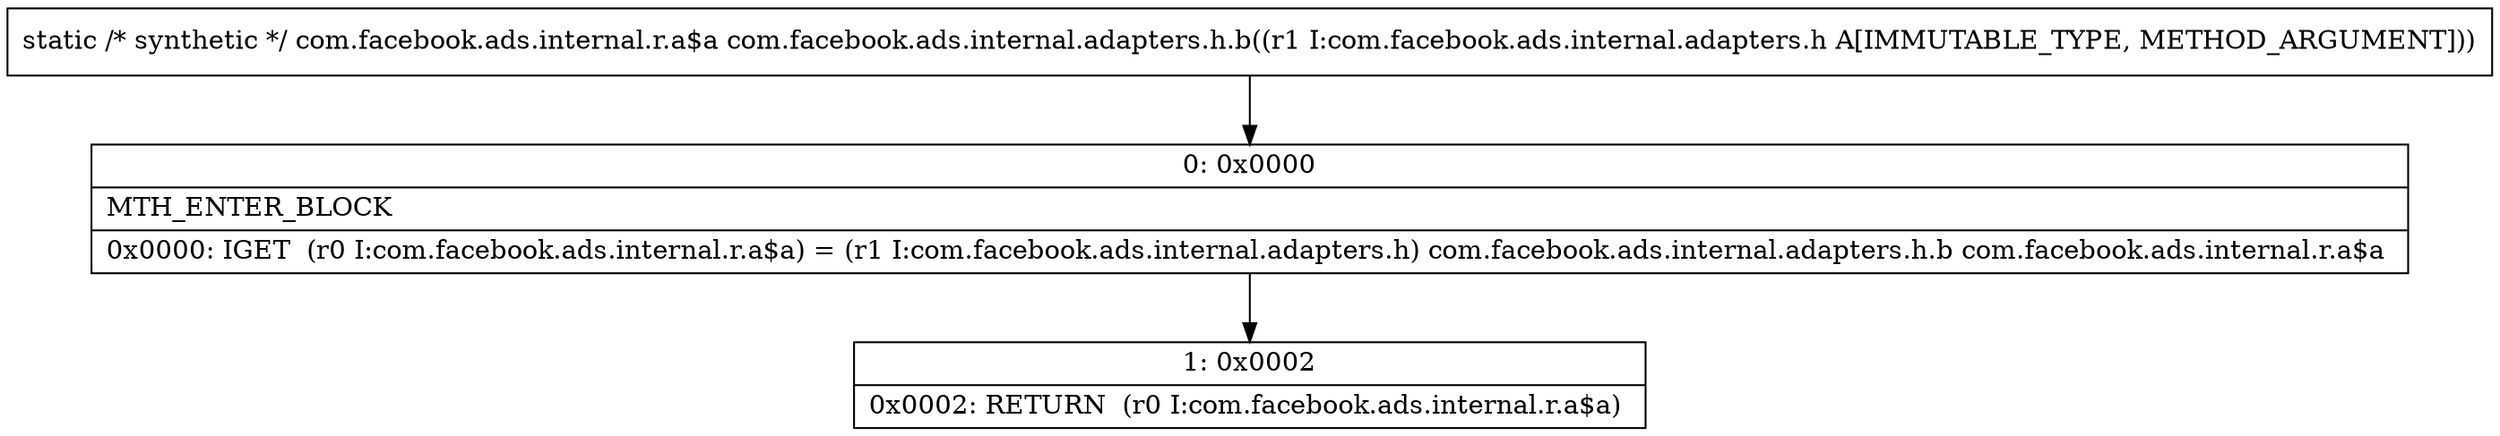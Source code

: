 digraph "CFG forcom.facebook.ads.internal.adapters.h.b(Lcom\/facebook\/ads\/internal\/adapters\/h;)Lcom\/facebook\/ads\/internal\/r\/a$a;" {
Node_0 [shape=record,label="{0\:\ 0x0000|MTH_ENTER_BLOCK\l|0x0000: IGET  (r0 I:com.facebook.ads.internal.r.a$a) = (r1 I:com.facebook.ads.internal.adapters.h) com.facebook.ads.internal.adapters.h.b com.facebook.ads.internal.r.a$a \l}"];
Node_1 [shape=record,label="{1\:\ 0x0002|0x0002: RETURN  (r0 I:com.facebook.ads.internal.r.a$a) \l}"];
MethodNode[shape=record,label="{static \/* synthetic *\/ com.facebook.ads.internal.r.a$a com.facebook.ads.internal.adapters.h.b((r1 I:com.facebook.ads.internal.adapters.h A[IMMUTABLE_TYPE, METHOD_ARGUMENT])) }"];
MethodNode -> Node_0;
Node_0 -> Node_1;
}

